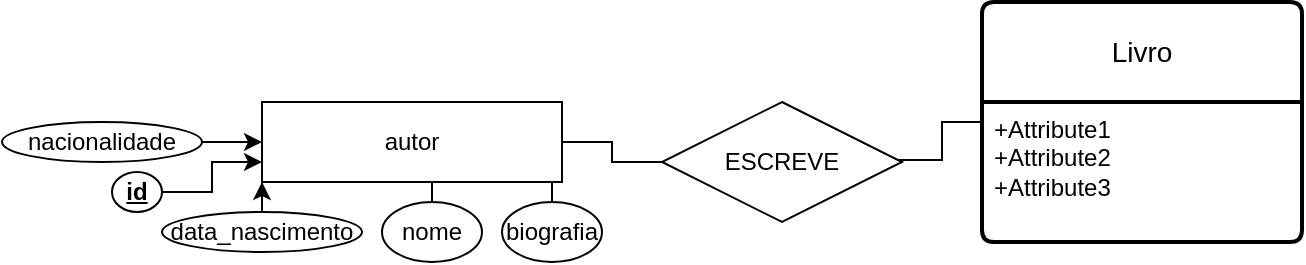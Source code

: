 <mxfile version="27.0.9">
  <diagram name="Página-1" id="uuBg-raX4SQ_CIKD2bm2">
    <mxGraphModel dx="922" dy="506" grid="1" gridSize="10" guides="1" tooltips="1" connect="1" arrows="1" fold="1" page="1" pageScale="1" pageWidth="1200" pageHeight="1920" math="0" shadow="0">
      <root>
        <mxCell id="0" />
        <mxCell id="1" parent="0" />
        <mxCell id="XZ16cz1C0i7ym5pymnEm-3" value="Livro" style="swimlane;childLayout=stackLayout;horizontal=1;startSize=50;horizontalStack=0;rounded=1;fontSize=14;fontStyle=0;strokeWidth=2;resizeParent=0;resizeLast=1;shadow=0;dashed=0;align=center;arcSize=4;whiteSpace=wrap;html=1;" vertex="1" parent="1">
          <mxGeometry x="710" y="100" width="160" height="120" as="geometry" />
        </mxCell>
        <mxCell id="XZ16cz1C0i7ym5pymnEm-4" value="+Attribute1&#xa;+Attribute2&#xa;+Attribute3" style="align=left;strokeColor=none;fillColor=none;spacingLeft=4;spacingRight=4;fontSize=12;verticalAlign=top;resizable=0;rotatable=0;part=1;html=1;whiteSpace=wrap;" vertex="1" parent="XZ16cz1C0i7ym5pymnEm-3">
          <mxGeometry y="50" width="160" height="70" as="geometry" />
        </mxCell>
        <mxCell id="XZ16cz1C0i7ym5pymnEm-5" value="ESCREVE" style="shape=rhombus;perimeter=rhombusPerimeter;whiteSpace=wrap;html=1;align=center;" vertex="1" parent="1">
          <mxGeometry x="550" y="150" width="120" height="60" as="geometry" />
        </mxCell>
        <mxCell id="XZ16cz1C0i7ym5pymnEm-12" style="edgeStyle=orthogonalEdgeStyle;rounded=0;orthogonalLoop=1;jettySize=auto;html=1;exitX=1;exitY=0.5;exitDx=0;exitDy=0;entryX=0;entryY=0.5;entryDx=0;entryDy=0;endArrow=none;startFill=0;" edge="1" parent="1" source="XZ16cz1C0i7ym5pymnEm-26" target="XZ16cz1C0i7ym5pymnEm-5">
          <mxGeometry relative="1" as="geometry">
            <mxPoint x="470" y="157.5" as="sourcePoint" />
          </mxGeometry>
        </mxCell>
        <mxCell id="XZ16cz1C0i7ym5pymnEm-13" style="edgeStyle=orthogonalEdgeStyle;rounded=0;orthogonalLoop=1;jettySize=auto;html=1;exitX=0;exitY=0.5;exitDx=0;exitDy=0;entryX=0.98;entryY=0.483;entryDx=0;entryDy=0;entryPerimeter=0;endArrow=none;startFill=0;" edge="1" parent="1" source="XZ16cz1C0i7ym5pymnEm-3" target="XZ16cz1C0i7ym5pymnEm-5">
          <mxGeometry relative="1" as="geometry" />
        </mxCell>
        <mxCell id="XZ16cz1C0i7ym5pymnEm-31" value="" style="edgeStyle=orthogonalEdgeStyle;rounded=0;orthogonalLoop=1;jettySize=auto;html=1;" edge="1" parent="1" source="XZ16cz1C0i7ym5pymnEm-18" target="XZ16cz1C0i7ym5pymnEm-26">
          <mxGeometry relative="1" as="geometry" />
        </mxCell>
        <mxCell id="XZ16cz1C0i7ym5pymnEm-18" value="nome" style="ellipse;whiteSpace=wrap;html=1;align=center;fontStyle=0;" vertex="1" parent="1">
          <mxGeometry x="410" y="200" width="50" height="30" as="geometry" />
        </mxCell>
        <mxCell id="XZ16cz1C0i7ym5pymnEm-27" style="edgeStyle=orthogonalEdgeStyle;rounded=0;orthogonalLoop=1;jettySize=auto;html=1;" edge="1" parent="1" source="XZ16cz1C0i7ym5pymnEm-20" target="XZ16cz1C0i7ym5pymnEm-26">
          <mxGeometry relative="1" as="geometry" />
        </mxCell>
        <mxCell id="XZ16cz1C0i7ym5pymnEm-20" value="&lt;div&gt;nacionalidade&lt;/div&gt;" style="ellipse;whiteSpace=wrap;html=1;align=center;fontStyle=0;" vertex="1" parent="1">
          <mxGeometry x="220" y="160" width="100" height="20" as="geometry" />
        </mxCell>
        <mxCell id="XZ16cz1C0i7ym5pymnEm-30" style="edgeStyle=orthogonalEdgeStyle;rounded=0;orthogonalLoop=1;jettySize=auto;html=1;entryX=0.75;entryY=1;entryDx=0;entryDy=0;" edge="1" parent="1" source="XZ16cz1C0i7ym5pymnEm-22" target="XZ16cz1C0i7ym5pymnEm-26">
          <mxGeometry relative="1" as="geometry" />
        </mxCell>
        <mxCell id="XZ16cz1C0i7ym5pymnEm-22" value="biografia" style="ellipse;whiteSpace=wrap;html=1;align=center;fontStyle=0;" vertex="1" parent="1">
          <mxGeometry x="470" y="200" width="50" height="30" as="geometry" />
        </mxCell>
        <mxCell id="XZ16cz1C0i7ym5pymnEm-35" style="edgeStyle=orthogonalEdgeStyle;rounded=0;orthogonalLoop=1;jettySize=auto;html=1;entryX=0;entryY=1;entryDx=0;entryDy=0;" edge="1" parent="1" source="XZ16cz1C0i7ym5pymnEm-24" target="XZ16cz1C0i7ym5pymnEm-26">
          <mxGeometry relative="1" as="geometry" />
        </mxCell>
        <mxCell id="XZ16cz1C0i7ym5pymnEm-24" value="data_nascimento" style="ellipse;whiteSpace=wrap;html=1;align=center;fontStyle=0;" vertex="1" parent="1">
          <mxGeometry x="300" y="205" width="100" height="20" as="geometry" />
        </mxCell>
        <mxCell id="XZ16cz1C0i7ym5pymnEm-26" value="autor" style="whiteSpace=wrap;html=1;align=center;" vertex="1" parent="1">
          <mxGeometry x="350" y="150" width="150" height="40" as="geometry" />
        </mxCell>
        <mxCell id="XZ16cz1C0i7ym5pymnEm-37" style="edgeStyle=orthogonalEdgeStyle;rounded=0;orthogonalLoop=1;jettySize=auto;html=1;entryX=0;entryY=0.75;entryDx=0;entryDy=0;" edge="1" parent="1" source="XZ16cz1C0i7ym5pymnEm-36" target="XZ16cz1C0i7ym5pymnEm-26">
          <mxGeometry relative="1" as="geometry" />
        </mxCell>
        <mxCell id="XZ16cz1C0i7ym5pymnEm-36" value="id" style="ellipse;whiteSpace=wrap;html=1;align=center;fontStyle=5" vertex="1" parent="1">
          <mxGeometry x="275" y="185" width="25" height="20" as="geometry" />
        </mxCell>
      </root>
    </mxGraphModel>
  </diagram>
</mxfile>
